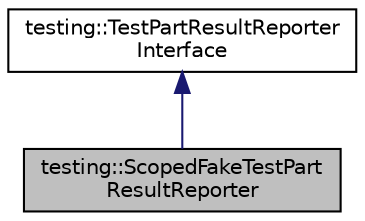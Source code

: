 digraph "testing::ScopedFakeTestPartResultReporter"
{
  edge [fontname="Helvetica",fontsize="10",labelfontname="Helvetica",labelfontsize="10"];
  node [fontname="Helvetica",fontsize="10",shape=record];
  Node2 [label="testing::ScopedFakeTestPart\lResultReporter",height=0.2,width=0.4,color="black", fillcolor="grey75", style="filled", fontcolor="black"];
  Node3 -> Node2 [dir="back",color="midnightblue",fontsize="10",style="solid",fontname="Helvetica"];
  Node3 [label="testing::TestPartResultReporter\lInterface",height=0.2,width=0.4,color="black", fillcolor="white", style="filled",URL="$classtesting_1_1TestPartResultReporterInterface.html"];
}
